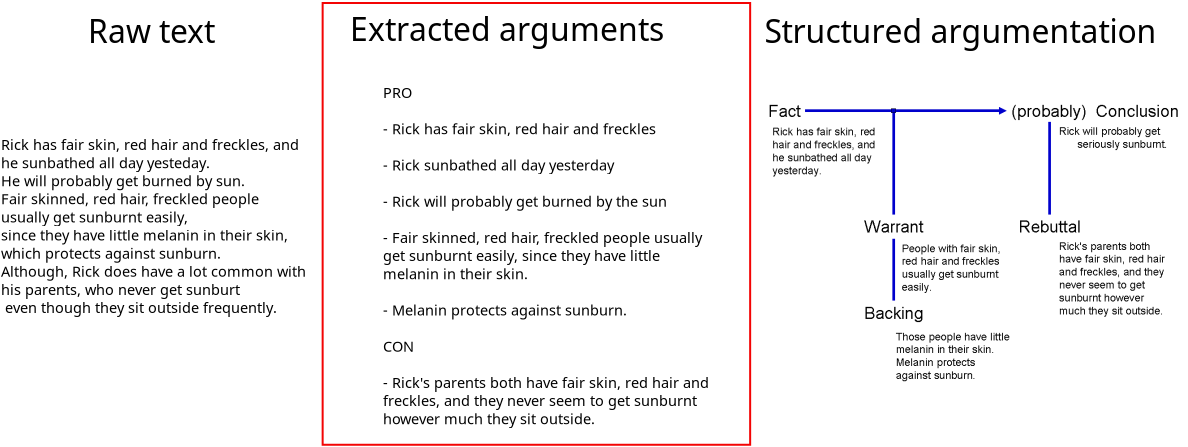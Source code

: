 <?xml version="1.0" encoding="UTF-8"?>
<dia:diagram xmlns:dia="http://www.lysator.liu.se/~alla/dia/">
  <dia:layer name="Background" visible="true" connectable="true" active="true">
    <dia:object type="Standard - Text" version="1" id="O0">
      <dia:attribute name="obj_pos">
        <dia:point val="6.65,11.25"/>
      </dia:attribute>
      <dia:attribute name="obj_bb">
        <dia:rectangle val="6.65,10.575;23.08,20.482"/>
      </dia:attribute>
      <dia:attribute name="text">
        <dia:composite type="text">
          <dia:attribute name="string">
            <dia:string>#Rick has fair skin, red hair and freckles, and 
he sunbathed all day yesteday. 
He will probably get burned by sun. 
Fair skinned, red hair, freckled people 
usually get sunburnt easily, 
since they have little melanin in their skin, 
which protects against sunburn. 
Although, Rick does have a lot common with 
his parents, who never get sunburt
 even though they sit outside frequently. 
#</dia:string>
          </dia:attribute>
          <dia:attribute name="font">
            <dia:font family="sans" style="0" name="Helvetica"/>
          </dia:attribute>
          <dia:attribute name="height">
            <dia:real val="0.906"/>
          </dia:attribute>
          <dia:attribute name="pos">
            <dia:point val="6.65,11.25"/>
          </dia:attribute>
          <dia:attribute name="color">
            <dia:color val="#000000ff"/>
          </dia:attribute>
          <dia:attribute name="alignment">
            <dia:enum val="0"/>
          </dia:attribute>
        </dia:composite>
      </dia:attribute>
      <dia:attribute name="valign">
        <dia:enum val="3"/>
      </dia:attribute>
    </dia:object>
    <dia:object type="Standard - Image" version="0" id="O1">
      <dia:attribute name="obj_pos">
        <dia:point val="44.5,7.85"/>
      </dia:attribute>
      <dia:attribute name="obj_bb">
        <dia:rectangle val="44.5,7.85;66,23.975"/>
      </dia:attribute>
      <dia:attribute name="elem_corner">
        <dia:point val="44.5,7.85"/>
      </dia:attribute>
      <dia:attribute name="elem_width">
        <dia:real val="21.5"/>
      </dia:attribute>
      <dia:attribute name="elem_height">
        <dia:real val="16.125"/>
      </dia:attribute>
      <dia:attribute name="draw_border">
        <dia:boolean val="false"/>
      </dia:attribute>
      <dia:attribute name="keep_aspect">
        <dia:boolean val="true"/>
      </dia:attribute>
      <dia:attribute name="file">
        <dia:string>##</dia:string>
      </dia:attribute>
      <dia:attribute name="inline_data">
        <dia:boolean val="true"/>
      </dia:attribute>
      <dia:attribute name="pixbuf">
        <dia:composite type="pixbuf">
          <dia:attribute name="data">
            <dia:data>iVBORw0KGgoAAAANSUhEUgAAA8AAAALQCAYAAABfdxm0AAAABHNCSVQICAgIfAhkiAAAIABJREFU
eJzt3W3Sq7a2MFpzKj06t/8tuLtNfn8k3oewQN8SAo1RlaqsxyBNBMZMJMT2/X6/HwAAAHi5/7k7
AAAAABhBAgwAAMASJMAAAAAsQQIMAADAEiTAAAAALEECDAAAwBIkwAAAACxBAgwAAMASJMAAAAAs
QQIMAADAEiTAAAAALEECDAAAwBIkwAAAACxBAgwAAMASJMAAAAAsQQIMAADAEiTAAAAALEECDAAA
wBIkwAAAACxBAgwAAMASJMAAAAAsQQIMAADAEiTAAAAALEECDAAAwBIkwAAAACxBAgwAAMASJMAA
AAAsQQIMAADAEiTAAAAALEECDAAAwBIkwAAAACxBAgwAAMASJMAAAAAsQQIMAADAEiTAAAAALEEC
DAAAwBIkwAAAACxBAgwAAMASJMAAAAAsQQIMAADAEiTAAAAALEECDAAAwBIkwAAAACxBAgwAAMAS
JMAAAAAsQQIMAADAEiTAAAAALEECDAAAwBIkwAAAACxBAgwAAMAS/hpV0bZtTcr5fr9NygEA1vO7
HlnpemJ/DTbrdveIcdR2P+GYCl2Hzxz3TJ7wPbry5Nh70AM8wLZtzW4AAABlnpCo8Dy/42nGa72U
a9DfMjPGDz1IgDtzMgGA+/k9ZoRZjrPShHaW+KGnYUOg99x5BQDu4BqEHr7f7zTJ41UcV8f+cflt
23xPXsb+/Dc9wADAq82SmLCG2Y637/cbTIDOPp9tG6AlCTAA0M22/eezbf+5O4zP56MXhL5mOL6O
iWtOTDPEDyNIgAGA7u5KhPVkcYc7jrua5DelPHiLW54B7q3HVO9nZaY+S3H1d3faAFjNLwn+fv93
aL0pv7lXrwrJfaYyVmbO9UDP19fkXNuUlFVb5lW5Lbc7p6yU9WZ5Fri0jUrjb7H/e3z/YvXUlnVV
bs35JrbsUeu6WtUZqrf1Ps31qgQ45Qub+wqEUJlepwD95fwQ+y7Cc4xIhFskIrHrgNzzTk5MKa+v
KTnvtby26XHtFSu39vprn+SltmFpUvjE36XWx3SP47Sk3Cde0/f6ftXWO8s+LfWaBDj3xBRr4Nwf
qNm+MPAu/3/CMv9f9yiA9u7qEU7R+uIzteepJElumbCmltv62iu33LuSlhmv+Up7tVvVmbpsj+O0
pve0pLxRen2/WtV55z6t9YoEOHUoUc0077EfqH1ZV1385UM15pg8BGbnuwLPNVsiHPv9ruldzr0e
aF1/i3JHXHtdlTvDEGP+NOo4rS0z55r+LqXfr9aesk9zPX4SrJznaGLTwOeWefeXAwDepsdkWTW/
16nXAKkXcLm9Va3rb1Fuj2uvlFiu/l5y8ZzyPGJp+StcH444Tq+OnZwy33BNH/t+7dUkkk/Zpy3c
kgBv25b9X4oeB2+rZwsAgHS1iXCvHtKcz3sv3zqxLCm3V+LQa9tr9Xzm+6nu2FclZb71mv6O9p1l
n5Z6fA/w705Cq0Zzlw8A5vGkRxtqL5rvXj+13NbXXi3M2nZvNKKtW8/KnGKm43kvtb1qvpNP2aet
vOIZ4FS9vggz7VAAeIs7nwfOuQbokTz1qn/0dtUOT44tV/ssduvhz6u5+3uS6unX9CMnOXvKPq1x
SwLce8c9dWcAAPNMhEW6Fa69Zk2OeJ9QcnnHjN9v86oe4LeefF0IsLKcr7XvCswnZwiz7/DzvOna
a4bZf+End4SCYzfdKxLg3Emy3nSyhjV4xy+8mcT3ed5y7fXGnjaJ/HvkfH/uei/2E70iAT5j58M7
/PtVFec9SS6e4Zl8d9/Ftdd9Wj+P+dTk/61yXttF3OMT4Jx30QEA95P4Ptvbrr32yaPeUwnW7GLv
zHUMxz0+Ad67a2e7SwYAcW9MfHu+eijlmmLUq4+u3Hnd0zNRe/q1XaskKFbG3cdpa7Ps95w4Wj9m
8LZ9euZVCXCK2M5yFxAA2npi4ltyDVB7zdDitT4xd2xX7jbdEeMbHI+fknZMfZ9r7+O0hZmv6WdL
Hp+yT1v5n7sDGKlkx5p9DQDK3ZX8tnhm7u53xPaqf+R2PSHGz6ftM5Z3XhvGhseGlA5tv/t7kmrk
NX3tNt/9zO9T9mmpVyXAoZ1R85L4lNkBUzz9YAGA1aReA7RKdEqvQVr19OWW2+raK2f9kc8gv6Fz
Y9u26H7KbdNRx2mtXtf0pXXF9sWV0HrHz0rb+Cn7tIXHD4E+G+7RQ8rQ6dxynnjAAMBqWl0D9Kq/
V7lX2zXq2iulbNdSf7oaztr7ue6ndPSMPKau6koZcny2zOg2fso+zfWKHuCcAzV12VZlOjEDwPP0
uF7IqTun/juug3rUmbt867Z/0zVb7nGxX69HHaXxtNDzWC1Zf4bvTmj9J+zTWq9IgD+ftBP1b5nU
cfWxHZu64596cADAk9U+Rxf6nR9x8dfiGiR33dwL4NR6cvfF3W3/qyfXbCP9cq5VWw2dbVVuS62u
6WvrKr0pkfNda+EJ+7TGsCHQs52oRt4NalUGADBezW/4iB6l0jJGX9+UjJi7s+3f5M6bNb3K6N3D
Xbtuy1EUJcvXrvuUfVriNT3AAABHkiBStXze0XEH85IAAwBLeOuELrRXO/wZmJcEGAB4Nb1xxOj9
hXU8/jVIAACptm2ToPD5fMKvqGlVFjAfPcAAwOtJekkxw6RlQF8SYABgCb/kRG8dZ0qT19/xJPmF
ZzAEGgBYRsmreHinlu99BZ5DDzAAAABLkAADAACwBAkwAAAAS/AMMAAA/7Jt/zn9+/f7v4MjAWhL
DzAAAABLkAADAACwBAkwAAAAS5AAAwAAsAQJMAAAAEuQAAMAALAECTAAAABLkAADAACwBAkwAAAA
S5AAAwAAsAQJMAAAAEv46+4AAABY07Ztyct+v99gGVef58RRU0ZLZ/FcxThb7DlGxl5S15Pb9sy2
ba/ZlhrTJMBvPAE++Utz3B+ztOmI+u+O9w4rbjMAz+LiHcrl5FpvN00CnMMJsC9fEABgpNh13e/a
5Owa8I3XhG/cJpjFdAmwE+A8WrXn0/bL0+IFgLf7fr9u0ANNTJcAxzgBAgDwE3qM5+yaMfdGd+pj
QrHlQiMYj+v2fjTpqr6flDj361w9l5xSZmi91DbPraekruN6LR/JvIolta6zda+WCe23VTwuAQ6Z
5QQYWz+1/tyYr24MlJ4IWp3YYhM5lHwRa7c1Nbarv7V8RjoWV8sfmN5xA8Asrq4Vch6la5WIhkYw
3u2snWJxhjqjSts9J45Y/SXX2Hftm9JYWhzfq3pVAnxlhhNg7y917YkgVet6SnrzW8VQuk9HnjRb
/sBcxQ0As8v9vbq6eZyTiK4wQWTopn+sjWLXGjll5sSR0jGQ09ueul6K0olXz+JJvQaMbceoUQVP
8rgE+IknwN5f6toTwXHdq+1tVc9VvSlaxVCb/PY4aV5p8QMTWx4A7pT6e5Q7jPZsvpiUukquE35l
X10PXNV9d2ISaqPQthyltntqmbF1ctq4tq6zZVte9+Ucp6HjJWc7VvY/dwdw9Dugrv77aXECTI0n
Z/krufWnnmxq1ynRsp6W643ap6XHUou6Pp9/xx+KZX8CvCrPiRGAJzj7zUtZp6Ss1gnpMZGZ6eZz
qI1GlpmzTsmxUFpXT7HjbPS19Uoe1wNcslNLD6xeyW+rZY9y7tKVmOkLVbqtrZPfGV3dNQx9D2b6
MQZgPTmjznrye/hMM+y30T35M2zzU02XADsB/ikWy3G4w/Gznka3U822zrRPW3jb9gDAzwxDOUsf
69oPjz0mRbHPSXfndVCPYdCMM10CfPTUE2CLOnOMfK7k7sSrxbY6YQHA3O64BvzVcfe1DmGhTpBV
9p3r2HLTJ8Cfz3onwNIvdWi5Vu02ywmnZFvf9qPmxAcAfejhm9csveaOkeeabhKs2YxOmo4THNU8
q1o7SUCv2FrLjedtiTAAvFXNjfbQLLo5ZZWMyqv590glMw3XljkqjpF1lc4anhJPrM6rz1znXntM
AvzEE+AoKx3krbf1ye2WeuKrPcECwJ1azf78+eT95tUmXTUJzEitZqmOjc47W64mjrPlU2OfbWbu
nHhi7TxLD/nMHpMAfz7PPQGWKPlSh56LbanmhNMrhqu/XXnySaHmxDfbCR8AcqT+bu1v/u7/O36e
U84bnbXT8bOS8nLLzIkjVkdqjC22ueWbYo7xpL42Knc7StrsbR6VAO+99QRY8qW+Wqf2JNYittZa
buuIfdqrjXJPfKUnWACYQclIwFiylaskyYrFMMNvcGjelFblpZSZE8fVsvtH4lJ7UVPji6l5bLGk
rNx2nuFYm8UjJsHaK5kQ62rW4JoTYM+D6CzeswRm/7erbTyue0dsrfXY1t4x95B7XMf2HQCMVvLM
ZE4ZuTfFa8rIXS+3zp6JTYt2arFci+Ph6rOSukZdJ/U6xlrV8zbTJMBvPAG2PvHFPmt1UI84YY+8
yzYi3pykM0XrH5jY8k6IAADjGIl3n8cOgQYAALhLiyT2al4bCXI/0/QAwxutPMEAAMAbtbi+Oz7W
yTh6gKEzd+4AAN6px4Rhv89cQ/ahBxg6cuICAGbj+qRO6wlmGUsPMAAAAEuQAAMAALAECTAAAABL
kAADAACwBAkwAAAAS5AAAwAAsAQJMAAATGzbts+2bXeHkexp8bbylu1+wzaETPMe4F9Dj3gX1si6
RivZtuNBPlO75G7Pm/dtT9oNAIC3J7+fz0QJMPdY4SAHAHgyN6ihnSUTYCeRP2kTAADg7ZZMgAEA
INXViLlQB8LZOlfL7x9F2q/3Wz70qFJpPbmfl7RBq7pDy6fEU1L38W8ljwymrlPaNqHjJjf+4+dn
x+FbTJsA5x5ktV/+2IknRU0Mtdube2CmHOSpbZKz3TXrXJXRax9dLZ9bZ4pRx87Mz3sDwIxCj4tt
25aVLF4tn1JXzvKxenKVtEFPo+M5q69kX/Zqq9hxMzKWJ5gyAc7ZSa2/ACXPxNbGkHtQXi3fS2z7
rv6eE39snasyapPfUL0jTq4jj53Rxw0APF1KB8Dxd/dqnavlj0p6QEvqSVXSBqV15Paq9oonFlus
npJ1apV0/O1jSRlt8BbTvQZp3+i//46fnf17v3xonRRn5cTiLY0hZ3tD9eU6rhcrKxZfq/hT9ldt
8nvnsdWyjhbfFQAg7uw3M5b4HD9P+X2vTX5T6ymR2gax9VvFVBtPTV0p9YzaLynxlMT/ZtMlwJ9P
/k5q+QVouV5qWanbm3qya63VCb5F/DXJb8mP0YiTa+9j567jBgDeIpSwliSBrYQ6Llpr1QatjIqn
tKOpVVm1XOv9aboh0HeeRErUxtD6SzXLkNZQLKUnhV5DMkKxXg1TaRHD6GPnCccNAMxk/xtZM+fG
k5W2Qarc67ve8fB+0yXAtWY44cwQwyijtrVFPTll3HVyXenYAYAnuLpRvMKzkj+t2uBXTu1zsPYJ
NV6RAM+QNMwQwypGzVo36uTq2AGAucXm2VjhEaPcNlgtHp7j8QlwqHfurt7JO2K4y6iTS4uJE2qH
m/c4ua587ADAE/mtrmuDVr3AreJhPY9OgGcY5jBDDCvpcdLMqfun5ZBsxw4AzKn0tzp0ndLy9z/2
Gp7cskJ/7zmxVunkpi1jaCnn9UgpZdHWlLNAcy7WC3rHFyT2mp7Yq5BSli+pO3f5Y925scxsxuMG
AJ4k9XomNnKsVfIWq+dsuatlzv6dsk7qer2UxFOy3aVatLFrtD4e3QP8c7zLclciODKGu7f5OEnU
VSz7v8dmWy6pu1es+8+Pf2/d1iP35d3HDQA8SWhSzP0yOeu0HPabW09sks+rcnLbICf2XK33SY+3
YexHLMZiuyO+FMdr5DeNXHx0D/DxQv6OXrvRMYTqu3tI8HHbQ68P2i+fcqcyVE6PWK+WD62Tu+9H
HjszHTcA8CSh38ncVzv2eJVjbj0lr3csaYNUtXO0pH5Wst01cusbHV9OHG/z+B7gs7siZxf7vQ/w
kTHE6hspdLew5TohqW2bW2/ojtuofdny2JnpuAGAJ2mdpOUu2zoBbZU4t4wpV+/tLtknoQ6VFC1v
qLQ+pt50zThNAtzri5+6A3vevWp9py30easvWk5ZPX8URrdrzfKlQ1RmuEv7ppMaAABcefQQaAAA
4Fk8hsWdpukBhqczoRQAwDXXSsxADzA05E4mAECcaybuogcYGnEiBwC45lqJGegBBgAAYAkSYAAA
AJYgAQYAAGAJEmAAAACWIAEGAABgCRJgAAAAliABBgAAYAnTJMDbtn22bbs7jGmNbp+rumbZT6Pi
OKundd2ztCkAALzdNAkw85CMAQAAbyQBBgAAYAkSYAAAAJbw190BXDkOw/1+v1nLp6yTU9ZVeb9l
r+o6+/z4t9xtLVknpX3OnnWNld97P5W0TUzLY6Wm3tQ6U+MtORYBAGAlU/YAn13wh55LDU3Y1KLu
mvJK6ovVk7NOaIKl2u3pvZ+uyi+Nu2dbpNSdE0/sc89pAwBAvul6gEM9ptu2BXstU9eJ1X0sq7S8
1Ppy4s5ZJ3d7jj3SKT2zvfZTbPlco/dtSt2pNwtaxKv3FwAAJu0BPl6kpwzpDK2TmzSd1dcrcUjd
1tR1UofLttieXvsplPzVxj1y334+9duSE+/VkHoAAOBv0yXALZORHs8A3x1fLPk5/m1U4t6jrNy/
x+q4s/ezZBv11gIAQFvTDYEu0arH6/v9nvZC/j57gzt7B2frmZwtnpja4d9vOYYBAKDUKxLglvZJ
8N6Tk4inJXo9Pa0tSobv/ybPeuKxCgAAPb0iAW59oR96pvZpiUWoJ3t0Mnh3u83UFimeFi8AAMzu
FQlwT09OOp7ca93a09qiJl69wAAAcG66SbBKlL5LtWbZ1PJai70XduaEJ3U/xWYzftKNiLu35QnH
BQAAjPLoBDg2VLn04j/0DHDqOj0Tm9y6Qm0zQs1+at2ud7ZFybbcve8AAOBNHj8EOjRz8+/zVmWd
lRebObp1srIf3loTW4rQO2xz5e6n1u1a2xY1SralNt4exx4AADzdo3uAf1q/L7ZFPT2HnObUF3o/
8NXw3NHvDh7VriVt0UrJtrSK1/BnAAD42zQ9wCXJQM7nLWPJWadl4pNTRuqyLZLSlp+3iqOk/tR9
1brukv1TEwcAAKzqFT3AAAAAECMBhhcy+zMAAPxpmiHQQD0TXwEAwDU9wPBSen8BAODf9ADDi0h6
AQDgmh5gAAAAliABBgAAYAkSYAAAAJYgAQYAAGAJEmAAAACWIAEGAABgCRLgiG3b7g7hv7Ztmyoe
AACAJ5EAB0g2AQAA3kMCDAAAwBIkwAAAACzhr7sD+Hz+b6jx9/vN/vxsmPJVOVfLH9c5LrP/97Hs
nPr325FTZmh7SmKpaW8AAICnenQP8FUym/v32Get6i+NIzb5VehzzzEDAAD8bYoe4JCr3sirHtTf
37dtu+zVvSrrt87v89Se55T6j0rKPJOzXSn0/gIAAG81RQ/wMeGM2Sdpx0QtljieJXa5yV5N/Vf1
hRLZlPhytiu3vQEAAN5gigS4tdJngFv1etaUE0taz/6utxYAACBu6iHQqZM1pdhPPFU6yVRN/SOV
xmX4MwAA8GbT9ACPGJYbSqRnTWZT/bYhdTsMgwYAAFYzdQ9wTElPZex1RzllztJTGurRluACAAD8
bZoe4M9nfK/k7/nZWRLZEscJuUoSeEkyAACwgqkS4L2U51Fz3o3bY5hz6bt5z8SS0d5Jqud/AQCA
t5s2AQ6JDWNOfX9v6G+96k9xVmbJOnp2AQAA/s90zwDvZ2tOXS7lfb+x5c/W+Tl7R29u/SliM1Vf
1RPbrtQ6Q/QQAwAATzd1D3As2Sp5Z25OWa3rT9EqjuMzwak3FQAAAN5quh7gXLlJW+vle8wa3SqB
z623JCYAAICnmLoHGAAAAFqZLgH2rOlY2hsAAFjFNEOgzVg8lvYGAABWM10P8OejN3I07Q0AAKxg
mh5gSdhY2hsAAFjNlD3AAAAA0JoEGAAAgCVIgAEAAFiCBBgAAIAlSIABAABYggQYAACAJUiAAQAA
WIIEGAAAgCVIgAEAAFiCBBgAAIAlSIABAABYggQYAACAJUiAAQAAWIIEGAAAgCVIgAEAAFiCBBgA
AIAlSIABAABYggQYAACAJUiAAQAAWIIEGAAAgCVIgAEAAFiCBBgAAIAlSIABAABYggQYAACAJUiA
AQAAWIIEGAAAgCVIgAEAAFiCBBgAAIAlSIABAABYggQYAACAJUiAAQAAWIIEGAAAgCVIgAEAAFiC
BBgAAIAlSIABAABYggQYAACAJUiAAQAAWIIEGAAAgCVIgAEAAFiCBBgAAIAlSIABAABYggQYAACA
JUiAAQAAWIIEGAAAgCVIgAEAAFiCBBgAAIAlSIABAABYggQYAACAJUiAAQAAWIIEGAAAgCVIgAEA
AFiCBBgAAIAlSIABAABYggQYAACAJUiAAQAAWIIEGAAAgCVIgAEAAFiCBBgAAIAlSIABAABYggQY
AACAJUiAAQAAWIIEGAAAgCVIgAEAAFiCBBgAAIAlSIABAABYggQYAACAJUiAAQAAWIIEGAAAgCVI
gAEAAFiCBBgAAIAlSIABAABYggQYAACAJUiAAQAAWIIEGAAAgCVIgAEAAFiCBBgAAIAlSIABAABY
ggQYAACAJUiAAQAAWIIEGAAAgCVIgAEAAFiCBBgAAIAlSIABAABYggQYAACAJWzf7/d7dxAAAADQ
mx5gAAAAliABBgAAYAkSYAAAAJYgAQYAAGAJEmAAAACWIAEGAABgCRJgAAAAliABBgAAYAkSYAAA
AJYgAQYAAGAJEmAAAACWIAEGAABgCX/dHQCQZ9u2//7/9/utWr9VOSXrA8zu7HyZ485zo3N0O9oS
3kUPMDxY7cXZ0+pd2bZt2h0exvc2TWo7aU+gBQkwPMxsd59ni+eNXPDBs/kOX0ttG20ItGIINCzk
OIzr9+9t2ySyAAG558hjwuY8CzAHPcAAAI19v18JL8CEJMDwQPuLqtHDwkwGApDuzvM1AH+SAMMi
YhdeLswAAHg7zwDDgn49EvvngHsJlZ/Sg3zW43ws86qHJWX5EfGGyr0q82r5nG0Bni33vFFaZmp5
uSOAcs+HpRNixWKpPa8D7yIBBrpIfaXF55N3AZKbsLecYbRHvCbGAY56nDdCZZac256g13kdeDZD
oOGh7niuLPXu/8gkNTeOs+XvTKpL6geeo+f5pce56C3no17tDjyfHmBYQChxbf06pNShaTWvCMmN
MSdJ7hHvWbmxi63YsG7geXKH6ra4YZcSw+jkr+T8lnMeHHVeB55JDzDQTM5zWaWvCLkj+f19Vhrv
2Xq5CTHwLLm9qanno+M5JaeOUJmhWJ5kxHkdeDY9wPASve9c514Q9YilZfJbW3YLIyYhA9ro0fPa
YtlWZb7xfCS5Bc7oAYYHq5mF86qclAugWM/EUy46esf7lHYA+soZslvyKEiPxPWpyfDTfoeA8fQA
A7d42sXV0+IF7jdLEpaTVK90rltpW4H/IwEGunraBcbT4gXGaDWfQIxzUHvaFNgzBBoeLjQMrvRH
P1RO6oXd016n8bR4gXm8aRKpN3FeB85IgGERKROgtJB6wTHLM1pPixeYkyR4Hs7rQIgh0EB3T7vA
eFq8wJxKZud3/ulDuwI/EmCgmZbPwY3wtHiBua02idSMnNeBGEOg4QXOngNu9VqNknJyl53B0+IF
5lQ7FPrOBPptybvzOnBGAgzc5mkXW0+LF7hHbhJcmqj9nnWNlV9y7qpNHp9yvnxKnEA7EmDgFk+7
6HhavMBzpZxvckfntE6S33BOfMM2APkkwPASodchlSod/hyLYcaLjqfEO1MswLXaXuAe56Sr9VKf
m02JsebVQ6nrtVjOuRTWZRIseLmSGUhLLwyO685+gfG0eH9qbkwA45ydY3K+s6mv8snRejj2VXml
vyWp57er5Z56XgfG0QMMNPW0ibKeEO8M7QT0l/te2pIJDmuXa7VM7rK9ztXOr7AeCTDQXOyCYn+R
12Podq4nxOsiDZ6pZFboWCKcmyjH1ilJvFOHSaeW13K5lGVnOK8D99i+rqoAAABYgB5gAAAAliAB
BgAAYAkSYAAAAJYgAQYAAGAJEmAAAACWIAEGAABgCRJgAAAAliABBgAAYAkSYAAAAJYgAQYAAGAJ
EmAAAACWIAEGAABgCRJgAAAAlvDX3QEApNq2/5z+/fv938GRAADwRHqAAQAAWIIEGAAAgCVIgAEA
AFiCBBgAAIAlSIABAABYggQYAACAJUiAAQAAWIL3AAMAcItt25KX/X6/wTKuPs+JI6WMFvVxbdu2
rm07ev+dbY9j6F56gAEAmF5OsswzvW0fv2173kIPMAAAt4r1hP0SibPeNL1oQA49wAAATE2SC7Si
BxgAgMcKPU95NgQ1N5kueT64dZ3HclN7zFPW2de1X+/qudXcMs/WjZV9FUer9g3V3aJtU7enNAbq
6AEG+Pz945Py31M9Kf6rWK/i77FtLff73W2fW//d8UIroXNGbhk1yW9unSnrlpwPYzGUxJ+yXTnx
55ZTU97Ver3aoVUM1NMDDJDBzI33GHkx4MID5pP7vYz1IKbMNHx1vo/14F31BpbMbnwWw1V5LWLI
2baUMlPjP/YUh3pUW7VvTtuGYijZntIYaEMCDLBTMvSJtmb5wW8Vxyzbk+pp8fIOqefW3J7Ys+Q1
p9cy9/twtnxqnall7stLnRQsJYZQ8hsrM5Ssle6D1Bhblne1TanHVEnS2rJ9SGMINECGq+eZAOjn
+/02SUZTyqoZ6RN6RrWkvNSksqaOGrH6WsfTsn1z2rZmnZIY6EsPMEBDOZOElKyTO7FIqpK4Q3Gd
fZ67TWd3wWMTiRyXCS0XWy9lyF1KPaEhbrFJZ1JjzV0/Nbarv7U67uAnZ8hrTzU9iftewONnd2l1
s/bum76zti/PpAcYoJGSyTFmnlik9YXTiAuo3pOJ1EwwM2KdnPJKe7lISZ8yAAAgAElEQVRM2MII
KTP/9pZbb+gm2Oh5DEbXOcIs7cvz6QEGaKBkkpARE4v0iHuk1IlErpbJ2Y47JmE5KyukVQy1ye+M
xwrvU/tsZWmdv/pq1j8rY8Q2hHpHWz6HfJe725d30AMMkCE2PDQ0Gcn+xzo2ocbZckel69XEHYsl
d2huzbN2KfX0uBi6evauVVm9Y6ht8xFtDHdrMd/D79w66jtyPKe//bu5ynbSngQYYGc/dOzsvxI9
JtRoPRFHr7JCz9W21vsiaKYLrdKJYFonv9BbTQ9m6HGFkscFYsv0OL/FHrkYnVxffdZ7CHKPOkra
tvcjQ4xhCDRAhpTk4mmeGvcMRrddzUQw9jNPdTYhXunyrcq5EnvcpcSxzFh5ucuHhIahh0Yy9dK6
fVPbarZ2oI4EGGDHj1e53wXC7+LgeBc99vlT3J1IXl2U57SnZ+V4qtRjd3++ufo8xfG8FVvuF2NN
nVf1x8pLiaFErNwe55JjUtmjfXPadr/8VQypN8ide+8nAQZo5Kk/ak+N+w69JpjJVTIRTItnGuEu
JRNiXd0sKj3n5STBreq8Kjf0GEzsPFVyA6x1W+bWk/JZq/pK9nHO/uB+EmAASDBrj3XJhGWlF8HQ
Ws4xWDL3QU5Pb20ZucvmaBVDzQR6LduhtL1btG/tRH4tlq9pH+qZBAugkZJJQkqfU2s5MUrLyU1i
Fxa1Fx6raz0RjJ4JAFYjAQaoFBuOepaUxtY5W+6odoblkrhTlSbwTxBqq7tiuPrbFTceAFiVIdAA
DZRMjlEzoUbu5B0t477TnROJ9JpgpnUMrSf3qTHrsHEA1qUHGKCRls+npU7wUrJeyxhC68XKneG5
ulxXbf777/Ppnxz3eD7uyT3yAJBDDzDAp12C1TIBbbnu6Ak3ekyAUpqot57gpMUEM7XtPXpCnNI2
MQMqlJnlph+8kR5gAAAAliABBgC60PsLwGwkwABAN4ZyAjATCTAA0IXkF4DZmAQL4EEkFAAA5STA
AADcYqV3RR+fia/Z5rvbLbf+u+O9y8zttOo++XwMgQYAgK5MCAfz0AMMAAAD3PnO+Ts9Ld4VrLxP
9AADAACwBD3AAABMIfc52bOhxcd1Up51vFompfyc+Pb/rqnrLN7930L1pMaau35qbFd/a/mMdCyu
Vvvhap1Wsff4PhyXbXkMPYUeYICbbNuW/VxYyTqlRtY1Uk27z9gmuTHNuA3w+ZxfvF8dq6HjuNXx
3bv8fXkt62q9Tu755fMpT5pL662tK/ZZ7jotzrN3fh/e/huhBxgAAt5+IQAzCPVGbdt2+vfj8lfr
/HqzjuWk1J0a05Vj72aotzFlW1KV9lLXxFCb/Na0c67QcZATS2ydUj2/D6ne1uu7pwcYgFPf7/fV
P4C5fu2hTaCP43cr9l07+7zF93OffIRianlzrOW2tFxv1Ot7cvd9jdhNkNR9Hko8W8R/5/fh7b9z
EmAAAG6Vc8F9942olnXfvS17oWeAS56fTjXL9oeEYrz6rGa7nvR9eCJDoAE+z5wco6TsGSbIqIkh
Z3tr2z1l8pqRx03KOldl9No/V8vn1gm1Yr2xV8OgQ9+Rux5/GF3v/vzV4jflyd6yPW/Zjl70AAPs
PGVyjFDZV8vePUFGbQy525tTf60Rx01snatla5Pf0nhcgNHb7zv9hmPt7m0J3YRMjekN++HJ7j6G
nkQPMMDB7JNj7Mt4ygQZtTG02N7cdo9NXnO1/FncV7GUHDe9JqPJrbfXcQUpQj2VoVEJ+17g2Pdk
1LFbsi09hOq9+i5fjc55qqeer2Y5hp5CDzDAzlMmxygpd4YJMmpiSNneEe1+Zqbjpib5LZn0p+Vx
BSmOx+uTj7dZtyU3nrclwk8y6zE0MwkwQKXRk2Pkrj/DD2JtDK16p+9uh73S4ybledzW21n6DPBM
7Q25YkP835Lstd6WJ7dLzj6PJf1Pboe3MwQaINGbfsxm2JYZYhhh1Hb2eq78Ss3EOdBCaFj+lf0w
6N+/r5aJ1dHyOC/ZltZij2TEHCcDfJLafT7j/nvqvhhBAgywiBl+DGeIYQWjnr29uuDt1RMNn0/4
5suoOlo+ytJ7W1rEkDMUev+cdQ89R7rk7vPYjcAR+3SGY+hpJMAAiZ58MT/DBBkzxHCHUcdNi2fw
SmItmTgHap0lF8djMTRxU8qxeZXA9Ey8zuronVBexXAWS44nfv9L9nls/40wwzH0JBJggJeboTdu
hhhWMaIHJlT3z5tvatBOyeR9tZ+lfJ67XG05udvSY/K53Lklcj4riTc0F0LJ+aXnPm8178TI78PK
ExiaBAsgkckx5jdju5dMpBOKP2cbcrc3J9Y3TQIEwDokwAARsSGesd7Ns3XuEIr9jTHc3e4lx03J
bMuxunOXzz3GcxJ4gFrOL9QyBBogwVMnx4jFMcrIGGZp91gsv8+v1hk9GU1urC0nzgHI4dxCDT3A
AIlKnvGZ5Rmbqzh+/30+YxLTUTHM0u6hekue5aqZjCZFbr01z2AClHBuoZYeYIDPMybHSFln9gky
Wt8sGJFEtkjyeuzrlOVat2mL5QHgTnqAAQAAWIIEGAAAgCVIgAEAAFiCBBgAAIAlSIABAABYggQY
AACAJXgNEgAAy/u9Lzvn1V7Hd2zP9Fqw3O0p2X7+VnrsHJe3D8bQAwwAAJmOyS+kcuzcSw8wAAAU
0lsHz6IHGAAAgCXoAQYA4FZnQ0KvelaPz0nmPodb+9zucf39v48xfb/f08+vykqJp2SdqzJqnneO
rX81zLdHj3lqbE84dmrqK22H3M+fTg8wwAtt23b6Q3j196d6y7a8Zb+8YRsYK3TspxxPV+e53OV7
Hbu5sfRY52rZ2uS3NJ6WbV1z/Dzx2Ol9bKxCDzAAj+RHfS72B7lSekbPZso9LrP/PLTeVX25x+5Z
L2/K8jmxlMQfaqvjsqXJb0q9tfu1Nq6UemY/dlrHl9Peb+/9/Xz0AAMAcKOzC+3Ui+/jcrGEImed
FmLJVyiWfcwt4q9JfnNiDcXVo61L63nasZOSLKfuo6sh4KuQAAMAMNzZBXvu+q3Wmam3KxRLKP6U
53Fbb2fpM8At4qgpZ/Zjp2WZMx3bszAEGuBTNyFEzkQftRNPtJj8pHVMoXV+cod9na17tUxsEpGU
Oq7WrRmmVjrJSs46pftu//dj++XGX7s/YG+lHqlR29qinpwy9ueRkvNfjZWOn6OW+/nt5249wAAV
njDRx2i5E3fElmndjiWftayv9cQsNWaKhXX9zm+Orf5GtXHoplzrGBw/ZVYeBq0HGKDQEyb6qJV7
Nzg0EUdq8hmbwCN3AppYHVf11MqdxKR0nVq1k7CU7g/4fMI9hG+/MB/1XWmR6NQOGT4bKdJi+1c+
fo6ce9PpAQaoNPtEH6nltrxYyJkopGaSlRaxxeJrWVftxCytL+hi8Yyc8IX1HL/7jq++7uzx67GP
HT/1Vu0FlgADVJp5oo+RYj2AIycrCem9v/bltVrnjv3/hGMOUsUu9O9IAGKjYnIeQcgdApy7vTmx
vm048ozHzpmS4+ls/RXO/YZAAxR6+0Qfo38Me2/TnfsLuHYcDtv7XDC6vqPjuegqlv3fjxPW7ZVO
UNUr1v3nsUnzWhi5P+8+ds7U7KNVSYABKlxdTPRIHnv+0P62o9dzprMYub+AsNBNqdH15SaGPWP5
fX61TmgUS07dqef73FhT9mtoZvpUI4+fXsdOqwS15Hg6W3cVhkADVAo9f9TqR+XsB/cpQ6NT7bfp
6r/W9RytdhEAd7tK9Pbf0Z7zE1z9bYSSRx5aPyaR2ra59ZZsQ4mRx0/LY6fHMdfi2HjTNUWIHmCA
hnoMjRrVO7lKL/DebEPZYEW5yVLu5G2pn+ee91okeS3nCshZrke71ixf0wuZs52zHDtX6/SKj3/T
AwwQ0WrSkdJ67lA6HG2/7lWZsTqvPqttnyfsr1jb5eyPmY4nAJiFBBhg5+xdhbnrpKzXop6ZZ9rM
2b5QL+x+G1vd2R61v0q1OjYAnsI56z4rzoFhCDTAp2yCi5KJPnrV00rtZBilE4XUTOCROonIqP1V
IzTJTWhSnFHxpTDrKFDC+WKslW866AEG+Efr53FynhUqqafnRDEpMeWslzrTaIu/l9SRW0/PC7Xc
+maZ1MfFK1DK+eNeq7W/HmCAnVEzWrauJ3Wij1E/cqNmxuw5gUzKOi1vZuSUkVpnj+N51OyuAPSz
8vlaDzAATcz8TDIAwOcjAQZgp8VkGFeTTK040QYAMBdDoAFo0nM7crIuAIASeoAB+JeaHtrY86F6
fwGAO+kBBqBpYirJBQBmpQcYAACAJUiAAQCA2711/oi3btdTSYABAIBbvTVJfOt2PZkEGAAAgCVI
gAEAAFiCWaABALjFb3job/b443DR2KzyZ8NLj+sc60iJI6f8szL266XOjH81VDYl7tTlc9cJ7Z/9
Orn7LRRPqO1Ktjen7uN2xtolFEfOdjGWHmCAiW3bdvoj6pki4G3Ozmuhc93VZ63Oj6Xll9Tfcjt7
tNnVb9HVuj1+o1rv79K4ex939KcHGACAW531uO0TrFDvWmydX4/sWTmxunNi2ivtAb3azmN9JfG1
3KZj8ltS3rHcUK9rbew55aXeQEg57vaf6fWdhx5ggIl9v18/msASjue6lGG5oXVqewZLyy89Z5+t
F0vYU+NrvU37f6fut1KhGwS1+zsn9t7HHeNIgAEAuFXLpKn3TcNe5YeSz5w6S+J7wo3WqxhzY4/1
yLa8gcGcDIEG2Ok9ocjV8lfrpA6dSp2www808BY5PW1Xw6BTh932tJ80K2cyqdbPGpNGGz6fHmCA
f5RMNDJichIA3i1089JvA7SlBxjgkz/BRstJS0LrtKD3F3ij3HPasRe411DYUqHnSM9+G9461Hl2
2vD59AADy6uZ2CJ10pLadWKu3qEJwPP8fo8kW9CeBBgg4iphLb0waTXRCcDKYo+U1N4Q7F1+bVkl
8Y3aph5avX83dsM45Z3Ioc9mbkP+JgEG+Mfvh+vsv9z1z5y9a7D3j6Xhz8DbxIYKh857Ke9mrSm/
RmrCWhLfXdvUQiz2s+VShcrLjWPmNuTfPAMMUKHkznPoIqfmh/NqllOAtwnNnPz7fObyc+o6q68k
vpHbVOMsqW0de2zm7dB+KI2jNlmnHT3AAP/YP3N19d/e2Y9myjDm0HKGTgGkKZ28ap9U9Si/RKjM
3DhaljXS6P1ROh9Hy/3BPfQAAxRoNdQpNslWSXl6gYGnKE16Uj+vXS+n/Ja/B7OsU5JM59aRs17r
37Xex09tPfShBxjgHyMmVBnZw+t5JAD4NxNVIQEGllczsUVo+Su5M3MCAG1d/Ra7efx+hkADfPIn
tkiZtCS3jrN6SoQm8NjzIw/Aakp+v3kXPcAA/2gxscVxgquzibJy668huQWAf4v9FvvtfDc9wAA7
LSe2aDEjZOkslaVlA8AK/AauSw8wAAAAS5AAA7yMZ3sBAM4ZAg3wEibzAAAI0wMM8EJ6fwEA/qQH
GOAlJL0AAGF6gAEAAFiCBBgAAA62bXv83Aq58b9hmyFGAgwAAC8jkYVzEmAAAACWIAEGAABgCWaB
BgDgNldDdc9mtv8tezXr/dXnx78f60yZRT9lnRbx7es5xpsS//Gzs/JS5bbT2b6M7YuzMkrbr6be
2DIpdZyVU9P+9KEHGACAW4SeU+31DOtZubG6StYpkVLmnbGU7K+c2H7LlqxTU2+vOjyHPSc9wAAA
DBfqGdsnQi17zc56+GJ1laxTI7eH8hjLVa9xjtxtvtqXPdspt95fb2zOfs6t44xe3/noAQYA4DZn
CULPpOFYdkpdoXVa9vLVxtJSaj2hGxln7XQ1jDu1nrMEv9f+qa1D8jsnCTAAALcJJQ8je1dz17kj
uRlV5x3tFHp2ucSItpLgPpMh0AAADLefIKhkUir4fPIS5ath0KmTl/EOeoABALhFKOGQdLzXcRjz
MQGNfQ419AADAHCb2Ct8JD2E5B4fx17glOTaMfguEmAAAKbQa3IpgB9DoAEAGK71MOeR7w3e/710
kqe3yX1XbmyW6ZJZqM8+a9HuI+pgHAkwAAC3OUseYglF6xmDY3LrGx3fnWJD2M+Wu1om5/NYvaEb
FKnvSq6pg3ltX3sMAIAbxJKfs8vUUEJ0lZCkzvJ7NTNwznteR8WXGn8s3lZxhPZlyTuEUz4vrTe1
7NI6JMZz0wMMAMAtSiYeCvXo9ZJT5x3xpcZxR30p+zi2bqvjJLfs2jqYkx5gAAAAlqAHGAAAgCVI
gAEAAFiCBBgAAIAlSIABAABYggQYAACAJUiAAQAAWIIEGAAAgCVIgAEAAFiCBBgAAIAlSIABAABY
ggQYAACAJfx1dwBAuW3bitb7fr+NI7nHfvtrtqlVOQCs4fe70fI3Y9u2P8rrUc+MrrbzrE1m0iq+
kv28yrHRgx5gWNC2bcXJMwDQlt/kP83eJrPHxzU9wLCw2e+sAgDvt/q1yOrbP5oEGF6iZNjM7/9X
P/Guvv0AAKuQAMOCvt+voTsA3O74HOPVnAzH36yrG5ex5yJTP0+pK7Re6o3V43qxOSly60ndntp2
S607pf7cNsmpv8Vxkxpf6fZffRZaPxRzybpv5xlgWFTKSRoARjibm+L377PfqB6/W1dlxuq6M75Q
PaXb00JJXCPqH3W902r7r/Z5yTGZW/eb6QEGAOB2Zzdmz3rG9p+16tGK9eJd1VUb37HnO6eHMlRP
6fak1p2y/Nk6KfWntklu/a2Om1h8tdsfKycn+e39vXkqCTCQJXTiLT2hjhimExpClDPkrHR4U258
JXECPNXxnLYfahr6rIXQuTWlrt7x5dYTShz36+wTod/fWyZHsfp7SN2XI5LAmu0vPSZL9v2KDIEG
kqQOuckd2hM6ibf6kSx9fiZUXsvhXbGyDFkC6C/UIxnrreytZT2jYg7d2L0j+Qz9vYcW2996O1ZO
evf0AANRJQld6CSbmyTXnLB7JL+py5VMnFK7HAB8Pm1+N0qGIR97Go+fvd0M2++aIUwCDItKHU6b
evI+m7yk5g7nvrzSJLj3D0/ouZ8UKfH5EQNghJbDoEuGZ7/J6ts/OwkwLKZm9sHQCfvsFRY1ZdY+
J9Qz+U2NOXQRMaodAFjT3UlWaM6MFZ5BvXP73962tSTA8BIlSVLukKbWcsosmbGypJ5aJQlryiyh
kmAAeusxGdav3J8Vf89W3/7ZmAQLFpYys2XLySpaJ4YpdfQe9lzCjx/AeLkjlPZ/f+J5u3aCxZrX
EN3dXrFZkluUFVq+dvtjo+pKj+XfZ3fvn7tJgGFxLWdazikr5/ng1CT8iZNt1M4ECcCfzoacXmk1
aeMsYkNvRz2HGnoGtpfYtp8td7XM2b9ztNr+0mP5zn0/O0Og4SVyhxMf/106vHgWs8YFwDixGXhD
r6YJ3ci9Y/bemjpD7RAru/axm1jdsfqPctukZNtLj5uz+Fptf+2xfFV/aMLNVRJjPcCwoJJhzU8c
MvO0eAGod5XglKyXum6tkfNsjJj/I2XSzF51h9bNjat0O1psf0lMsWVWSXBjtq+WgMdqcac4VkZq
Enn2vEroNUE9nqVNiSFWTqwN7iivdj0AyLFajyBrMQQayDbjD2LoeZ4Z4wUAYDxDoIFLZz2sT0gm
Qz3PAMA1vb+8nQQYSHLXD+Hv2eMRr1C6Q+p2SeIB6OmJc31ACQkw0EzKe4VTl21tph/1pyTnAKzJ
7xRvJgGGhbWcVKnHy+Vr43vKUOiaF9oDQAu/x5wkv7ydBBgWVDLMKfUdeDGpSWmrpG/WJHh0OwAA
YBZoeI3al9Zf/X1fbq9kLGfodInYS+zvMqp9AQD4mx5gWFwsuax9YfuoMnPMlGj2aDMAAM5JgGFR
Oc/5pCTJv2VSJ7qK1d/6OaRZh0J/Pm1vQgAAcG37urICeISWk5YBAKzIM8AAg0lkAQDuYQg0wI1S
h2JLmgEA6kmAAW4We8XUTM8rAwA8mWeAAW5QmtQ6ZQMAlNMDDHCDkkRW8gsAUMckWAA3+SW0sd5g
iS8AQBsSYICbSXABAMYwBBoAAIAlSIABAABYggQYAACAJUiAAQAAWIIEGAAAgCVIgAEAAFiCBBgA
AIAlSIABAABYggQYAACAJUiAAQAAWIIEGAAAgCVIgAEAAFiCBBgAAIAlSIABAABYggQYAACAJUiA
AQAAWIIEGAAAgCVIgAEAAFiCBBgAAIAlSIABAABYggQYAACAJUiAAQAAWIIEGAAAgCX8dXcAAK1s
21a03vf7/df6v3/zPCP24SrHydV2hv5+1SZXn63SlgDMQw8wAFAldPOp9MYUAPSgBxh4jVDvU+hz
IJ3vEQBPpgcYAACAJegBBrhwHLoZ6/k6G+oZWudqaGjuOiU9csde8d7bmrtObXwtYigts0U7pIxa
iD2jmxNTjn29x7pSh0KnxtN7WwBYjx5ggBNnF94lzznm/r11WSl6b2vpOqFlSra5R/vlxLZtW7d9
mFL307xpWwCYx/Z1KxV4udRngEM9eaHeq6vPcv/euqyQUdvaYp2S9VrEcKUktpr2SZ09udcxktLG
ubGm1nFVz1V5ABCjBxjgxPHiOjZUN7ZO6lDOWJKQW0eK1DJL4qhpn9r1auJOlXqchD5vkcj1PkZG
etO2ADAfCTDAQUlCcrVO6TPAOTHUJFAlcZfEUVpPy/hy62i5Xu4+be1NvaVv2hYAxjMJFsBg+8mD
ciZQmqXHa5Y4cs0Wdyye33GybVv2cOM3eNO2ADAPCTDADc5m0P18vLP47SR1AHAvCTDATULPMx57
/Y7L32mWOHLdHXfq5FnHZfa9wLEbJHdvY0tv2hYA5iEBBpiAyX3eTc8+AMzBJFgADeS8szT0PtiS
OnqUWfqc6VUcpe90LYkvt6zfZ2+48fCmbXzTtgAwDwkwQIXYMOaz5a6Wv/pbrI7a3sVQ3LVx1LRP
bnxXerdfjlD9V35xheKcaRtrvWlbAJiPIdAAlUKzOv8+z1m+ZJ2aV/lcJWFXiVZuHDWx58YXK6ck
hhZS9nnvOkYn+Mf6Um94/D6/e1sAeCc9wAAN5E5K1PKdubXJQKxHsUUcNbHnxtcjhhautmP/juDY
DZEZ3pucW37r9yxLfgGosX39kgAsZ/ZhpLPHBwA8kx5gAAAAliABBgAAYAkSYAAAAJYgAQYAAGAJ
JsECAABgCXqAAQAAWIIEGAAAgCVIgAEAAFiCBBgAAIAlSIABAABYggQYoINt2z7bti0Rw8h67qp7
dF0t6r87XgCYkQQYgOlJ5ACAFv66OwAA+hj1mvdVXif/tO18WrwAMIIeYAAAAJagBxh4nd9w2V8P
2H747L5X7DisNtZjdjYMt7SXLaes0PbkrFdTVshVmS3qOK57tS+vlm+5T2PtGYsttf6c9VNju/pb
i/0PAE+iBxh4rbNJgH7/vppQKVRWzt9zYsopKzfuUWXdWUdpXa32aY91cie7+nzKk+bSegHgifQA
A6921vsV6hnbtu2PRCLWg3y2zplQD2FKWblxp8TSoqyedVz1KtfW1WqfnsWaovZYOC7bsse41f4H
gBnpAQZe63gRv/936LO9faIQWien5+ysrtSEIzXu0WXdWUduXaP2ael6ucOnW9Ut6QVgBRJggAo5
ScNZwtWrrpFl3VlHj7pGxh16BjgUR+vkFwBWYQg0QIKRz60yxp1tv580q8XEXQBAGj3AAIP9JsKS
yKwtNEQ79dhwDAFAHj3AAAlaDRkN9fZJZsaaYRhwaP9fTUZ19QojACBOAgwwSO1zm7xb7s2Q3zBq
szYDQDpDoAESxN7Zqjfuee7cp63Ld/wBQBoJMEBAbIhqSa9uqBz667FPS53t9xGvXwKAVRkCDRAR
mrH393mLcojbt1vtK6Va7NNe9efEMGIotOH7ALyFHmCABFcX/rkJwdWkRvv3vkqO/9Qj8Wq1T1vX
XxODYwcAwrav27kAAAAsQA8wAAAAS5AAAwAAsAQJMAAAAEuQAAMAALAECTAAAABLkAADAACwBAkw
AAAAS5AAAwAAsAQJMAAAAEuQAAMAALAECTAAAABLkAADr7Nt23//67F8anl3miGGO9y9zXfXDwCE
SYCBV4slJBKW97h7X95dPwAQ99fdAQDQ3vf7vTsEAIDp6AEGAABgCXqAgdf6fr//fRb2rEf0N2T1
t1zI2eelvaw5Ze1jPFs3db2askJaxLdf57h8Slsdl6kt7yrWq3VS6786xvTWA8A4eoABIq4Sl9xn
PkMTU6WUdbZM6XOnLcuqKTP0eat2rymv5b4v+QwAaEsPMEBArDfvqnc5tZzUskI9uqkx9CirRZmh
3vmUMo+9z7Xl5a4Tq7923wMA7egBBl4tllSEPt8nNMflUoa2ptaXmviEYsjVsqyUMnOG/4YSxpJ2
L9mPqTHkqNn3AEAbEmBgCaHnNEvlJC9nyVevukaWFSuzxza3jj+3d/r399w4QjcBJMIAMIYh0AAR
vZ7R9OznWHe1936irxYTjwEA5STAAANJetd0NdN46LllAKA9CTDwesfXIeUmHa2Sk1Dvn8S4v7uT
zNirk+6ODwBWIAEGGEBPH3tufgDAPUyCBRARe4erBCb+vtyaVyul/r20vN9nOe8xztnvjhEAmIcE
GFhCyatsYkNWS5K7UDlP12qm7Vi7ny1XU97Zfkx5PVaunAQbAOjDEGhgKbkJR2gG39/nLcp5uv1z
1meflZb3+eS3+1mSXFJeaJtCMRzrT9n3hsYDwBh6gAEiWr2P9irJ2r8H9snJ8dX2tSyv5O816+Ws
U1JO7DMAoK3t65cXgEIm9wIAnkQPMAAAAEuQAAMAALAECTAAAABLkAADAACwBK9BAqCYya8AgCfR
AwwAAMASJMAAAAAsQQIMAADAEiTAAAAALEECDAAAwBIkwAAAACxBAgww2LZtn23bbq3/Le5uSwDg
WSTAAAuRLAIAK/vr7gAAVvP9fu8OAQBgSXqAAQAAWIIeYOC1zpnBEbgAAANuSURBVIb7xnpfj+v8
lv/9/Wr9nLrOyjr+7SqO1Lqvyj/7d2qPdEo9++Vytv/s7zltcBXj2Tot4jtrvxbxAwB96QEGXic0
MVLoGdizz2LPzJbWFSsztazc7Sk1qp5QmSn7InedEilljooFAMijBxh4lVDP5u+zbdsuPzuul5rg
5tSVEv9Z7+2xrJz6U3uyQzGl1NNCThvUrFMjpUd+VCwAQDo9wMArnSUZKYnHcZmSdVLXaxVD6/rv
rues3Np917L3tddxBAD0JwEGXmXf25kq1isa+vvInsUroWdzW8Y3qp6SsnL3XU+SXQCYlyHQwOuN
fPZyZF37yZh6Trg0qh4AgN4kwMArvTXpPTrOSPxT8qzvDPUAAPQkAQZeJ9RL2TpZHVnXldjrjlom
wSPqAQDoRQIMvMrIHskZez9HJeB3JPoAALVMggUs7/iKoKNZE7zQK5pmradXvLF9l3qTYtZ9DQC0
IQEGXulsiG5KcnO2Xq+6Wgk9m3tnPSVtWSO3vtHxAQD3MwQaeJXQjMWl611NAFVaVysp9V/1fO6X
T3nPcE49JW1Z61fu1X66imFUfFdmHEYPAG+mBxh4nbNk4veu2tBw56v1etTVSii+ku3pWU/vJC+n
zjviAwDut3394gNE6akDAHg+PcDA8kY/swsAwD0kwAD/uJrkSe8vAMA7mAQLWN7dk1kBADCGHmCA
T3ySJ72/AADPpwcY4B+SXACAd9MDDAAAwBIkwAAAACxBAgwAAMASJMAAAAAsQQIMAADAEiTAAAAA
LEECDAAAwBIkwAAAACxBAgwAAMASJMAAAAAsQQIMAADAEiTAAAAALEECDAAAwBIkwAAAACxBAgwA
AMASJMAAAAAsQQIMAADAEiTAAAAALEECDAAAwBIkwAAAACxBAgwAAMASJMAAAAAsQQIMAADAEiTA
AAAALEECDAAAwBIkwAAAACxBAgwAAMASJMAAAAAsQQIMAADAEiTAAAAALEECDAAAwBIkwAAAACxB
AgwAAMASJMAAAAAsQQIMAADAEiTAAAAALEECDAAAwBIkwAAAACxBAgwAAMASJMAAAAAsQQIMAADA
EiTAAAAALEECDAAAwBIkwAAAACxBAgwAAMASJMAAAAAsQQIMAADAEiTAAAAALEECDAAAwBIkwAAA
ACxBAgwAAMAS/h9HIz0gHg1mXAAAAABJRU5ErkJggg==</dia:data>
          </dia:attribute>
        </dia:composite>
      </dia:attribute>
    </dia:object>
    <dia:object type="Standard - Text" version="1" id="O2">
      <dia:attribute name="obj_pos">
        <dia:point val="20.3,10.8"/>
      </dia:attribute>
      <dia:attribute name="obj_bb">
        <dia:rectangle val="20.3,10.205;20.3,10.953"/>
      </dia:attribute>
      <dia:attribute name="text">
        <dia:composite type="text">
          <dia:attribute name="string">
            <dia:string>##</dia:string>
          </dia:attribute>
          <dia:attribute name="font">
            <dia:font family="sans" style="0" name="Helvetica"/>
          </dia:attribute>
          <dia:attribute name="height">
            <dia:real val="0.8"/>
          </dia:attribute>
          <dia:attribute name="pos">
            <dia:point val="20.3,10.8"/>
          </dia:attribute>
          <dia:attribute name="color">
            <dia:color val="#000000ff"/>
          </dia:attribute>
          <dia:attribute name="alignment">
            <dia:enum val="0"/>
          </dia:attribute>
        </dia:composite>
      </dia:attribute>
      <dia:attribute name="valign">
        <dia:enum val="3"/>
      </dia:attribute>
    </dia:object>
    <dia:object type="Standard - Text" version="1" id="O3">
      <dia:attribute name="obj_pos">
        <dia:point val="6.45,10.75"/>
      </dia:attribute>
      <dia:attribute name="obj_bb">
        <dia:rectangle val="6.45,10.155;6.45,10.902"/>
      </dia:attribute>
      <dia:attribute name="text">
        <dia:composite type="text">
          <dia:attribute name="string">
            <dia:string>##</dia:string>
          </dia:attribute>
          <dia:attribute name="font">
            <dia:font family="sans" style="0" name="Helvetica"/>
          </dia:attribute>
          <dia:attribute name="height">
            <dia:real val="0.8"/>
          </dia:attribute>
          <dia:attribute name="pos">
            <dia:point val="6.45,10.75"/>
          </dia:attribute>
          <dia:attribute name="color">
            <dia:color val="#000000ff"/>
          </dia:attribute>
          <dia:attribute name="alignment">
            <dia:enum val="0"/>
          </dia:attribute>
        </dia:composite>
      </dia:attribute>
      <dia:attribute name="valign">
        <dia:enum val="3"/>
      </dia:attribute>
    </dia:object>
    <dia:object type="Standard - Text" version="1" id="O4">
      <dia:attribute name="obj_pos">
        <dia:point val="30.8,25.5"/>
      </dia:attribute>
      <dia:attribute name="obj_bb">
        <dia:rectangle val="30.8,24.905;30.8,25.652"/>
      </dia:attribute>
      <dia:attribute name="text">
        <dia:composite type="text">
          <dia:attribute name="string">
            <dia:string>##</dia:string>
          </dia:attribute>
          <dia:attribute name="font">
            <dia:font family="sans" style="0" name="Helvetica"/>
          </dia:attribute>
          <dia:attribute name="height">
            <dia:real val="0.8"/>
          </dia:attribute>
          <dia:attribute name="pos">
            <dia:point val="30.8,25.5"/>
          </dia:attribute>
          <dia:attribute name="color">
            <dia:color val="#000000ff"/>
          </dia:attribute>
          <dia:attribute name="alignment">
            <dia:enum val="0"/>
          </dia:attribute>
        </dia:composite>
      </dia:attribute>
      <dia:attribute name="valign">
        <dia:enum val="3"/>
      </dia:attribute>
    </dia:object>
    <dia:object type="Standard - Text" version="1" id="O5">
      <dia:attribute name="obj_pos">
        <dia:point val="11,5.9"/>
      </dia:attribute>
      <dia:attribute name="obj_bb">
        <dia:rectangle val="11,4.423;17.997,6.277"/>
      </dia:attribute>
      <dia:attribute name="text">
        <dia:composite type="text">
          <dia:attribute name="string">
            <dia:string>#Raw text#</dia:string>
          </dia:attribute>
          <dia:attribute name="font">
            <dia:font family="sans" style="0" name="Helvetica"/>
          </dia:attribute>
          <dia:attribute name="height">
            <dia:real val="1.989"/>
          </dia:attribute>
          <dia:attribute name="pos">
            <dia:point val="11,5.9"/>
          </dia:attribute>
          <dia:attribute name="color">
            <dia:color val="#000000ff"/>
          </dia:attribute>
          <dia:attribute name="alignment">
            <dia:enum val="0"/>
          </dia:attribute>
        </dia:composite>
      </dia:attribute>
      <dia:attribute name="valign">
        <dia:enum val="3"/>
      </dia:attribute>
    </dia:object>
    <dia:object type="Standard - Text" version="1" id="O6">
      <dia:attribute name="obj_pos">
        <dia:point val="44.825,5.902"/>
      </dia:attribute>
      <dia:attribute name="obj_bb">
        <dia:rectangle val="44.825,4.425;65.55,6.28"/>
      </dia:attribute>
      <dia:attribute name="text">
        <dia:composite type="text">
          <dia:attribute name="string">
            <dia:string>#Structured argumentation#</dia:string>
          </dia:attribute>
          <dia:attribute name="font">
            <dia:font family="sans" style="0" name="Helvetica"/>
          </dia:attribute>
          <dia:attribute name="height">
            <dia:real val="1.989"/>
          </dia:attribute>
          <dia:attribute name="pos">
            <dia:point val="44.825,5.902"/>
          </dia:attribute>
          <dia:attribute name="color">
            <dia:color val="#000000ff"/>
          </dia:attribute>
          <dia:attribute name="alignment">
            <dia:enum val="0"/>
          </dia:attribute>
        </dia:composite>
      </dia:attribute>
      <dia:attribute name="valign">
        <dia:enum val="3"/>
      </dia:attribute>
    </dia:object>
    <dia:object type="Standard - Text" version="1" id="O7">
      <dia:attribute name="obj_pos">
        <dia:point val="25.75,8.65"/>
      </dia:attribute>
      <dia:attribute name="obj_bb">
        <dia:rectangle val="25.75,7.975;43.212,25.129"/>
      </dia:attribute>
      <dia:attribute name="text">
        <dia:composite type="text">
          <dia:attribute name="string">
            <dia:string>#PRO

- Rick has fair skin, red hair and freckles

- Rick sunbathed all day yesterday

- Rick will probably get burned by the sun

- Fair skinned, red hair, freckled people usually 
get sunburnt easily, since they have little
melanin in their skin. 

- Melanin protects against sunburn. 

CON

- Rick's parents both have fair skin, red hair and
freckles, and they never seem to get sunburnt 
however much they sit outside. #</dia:string>
          </dia:attribute>
          <dia:attribute name="font">
            <dia:font family="sans" style="0" name="Helvetica"/>
          </dia:attribute>
          <dia:attribute name="height">
            <dia:real val="0.906"/>
          </dia:attribute>
          <dia:attribute name="pos">
            <dia:point val="25.75,8.65"/>
          </dia:attribute>
          <dia:attribute name="color">
            <dia:color val="#000000ff"/>
          </dia:attribute>
          <dia:attribute name="alignment">
            <dia:enum val="0"/>
          </dia:attribute>
        </dia:composite>
      </dia:attribute>
      <dia:attribute name="valign">
        <dia:enum val="3"/>
      </dia:attribute>
    </dia:object>
    <dia:object type="Standard - Text" version="1" id="O8">
      <dia:attribute name="obj_pos">
        <dia:point val="24.1,5.8"/>
      </dia:attribute>
      <dia:attribute name="obj_bb">
        <dia:rectangle val="24.1,4.322;40.91,6.178"/>
      </dia:attribute>
      <dia:attribute name="text">
        <dia:composite type="text">
          <dia:attribute name="string">
            <dia:string>#Extracted arguments#</dia:string>
          </dia:attribute>
          <dia:attribute name="font">
            <dia:font family="sans" style="0" name="Helvetica"/>
          </dia:attribute>
          <dia:attribute name="height">
            <dia:real val="1.989"/>
          </dia:attribute>
          <dia:attribute name="pos">
            <dia:point val="24.1,5.8"/>
          </dia:attribute>
          <dia:attribute name="color">
            <dia:color val="#000000ff"/>
          </dia:attribute>
          <dia:attribute name="alignment">
            <dia:enum val="0"/>
          </dia:attribute>
        </dia:composite>
      </dia:attribute>
      <dia:attribute name="valign">
        <dia:enum val="3"/>
      </dia:attribute>
    </dia:object>
    <dia:object type="Geometric - Perfect Square" version="1" id="O9">
      <dia:attribute name="obj_pos">
        <dia:point val="22.732,3.9"/>
      </dia:attribute>
      <dia:attribute name="obj_bb">
        <dia:rectangle val="22.632,3.8;44.208,26.088"/>
      </dia:attribute>
      <dia:attribute name="meta">
        <dia:composite type="dict"/>
      </dia:attribute>
      <dia:attribute name="elem_corner">
        <dia:point val="22.732,3.9"/>
      </dia:attribute>
      <dia:attribute name="elem_width">
        <dia:real val="21.376"/>
      </dia:attribute>
      <dia:attribute name="elem_height">
        <dia:real val="22.088"/>
      </dia:attribute>
      <dia:attribute name="line_width">
        <dia:real val="0.1"/>
      </dia:attribute>
      <dia:attribute name="line_colour">
        <dia:color val="#f30404ff"/>
      </dia:attribute>
      <dia:attribute name="fill_colour">
        <dia:color val="#ffffffff"/>
      </dia:attribute>
      <dia:attribute name="show_background">
        <dia:boolean val="false"/>
      </dia:attribute>
      <dia:attribute name="line_style">
        <dia:enum val="0"/>
        <dia:real val="1"/>
      </dia:attribute>
      <dia:attribute name="flip_horizontal">
        <dia:boolean val="false"/>
      </dia:attribute>
      <dia:attribute name="flip_vertical">
        <dia:boolean val="false"/>
      </dia:attribute>
      <dia:attribute name="subscale">
        <dia:real val="1"/>
      </dia:attribute>
    </dia:object>
  </dia:layer>
</dia:diagram>
